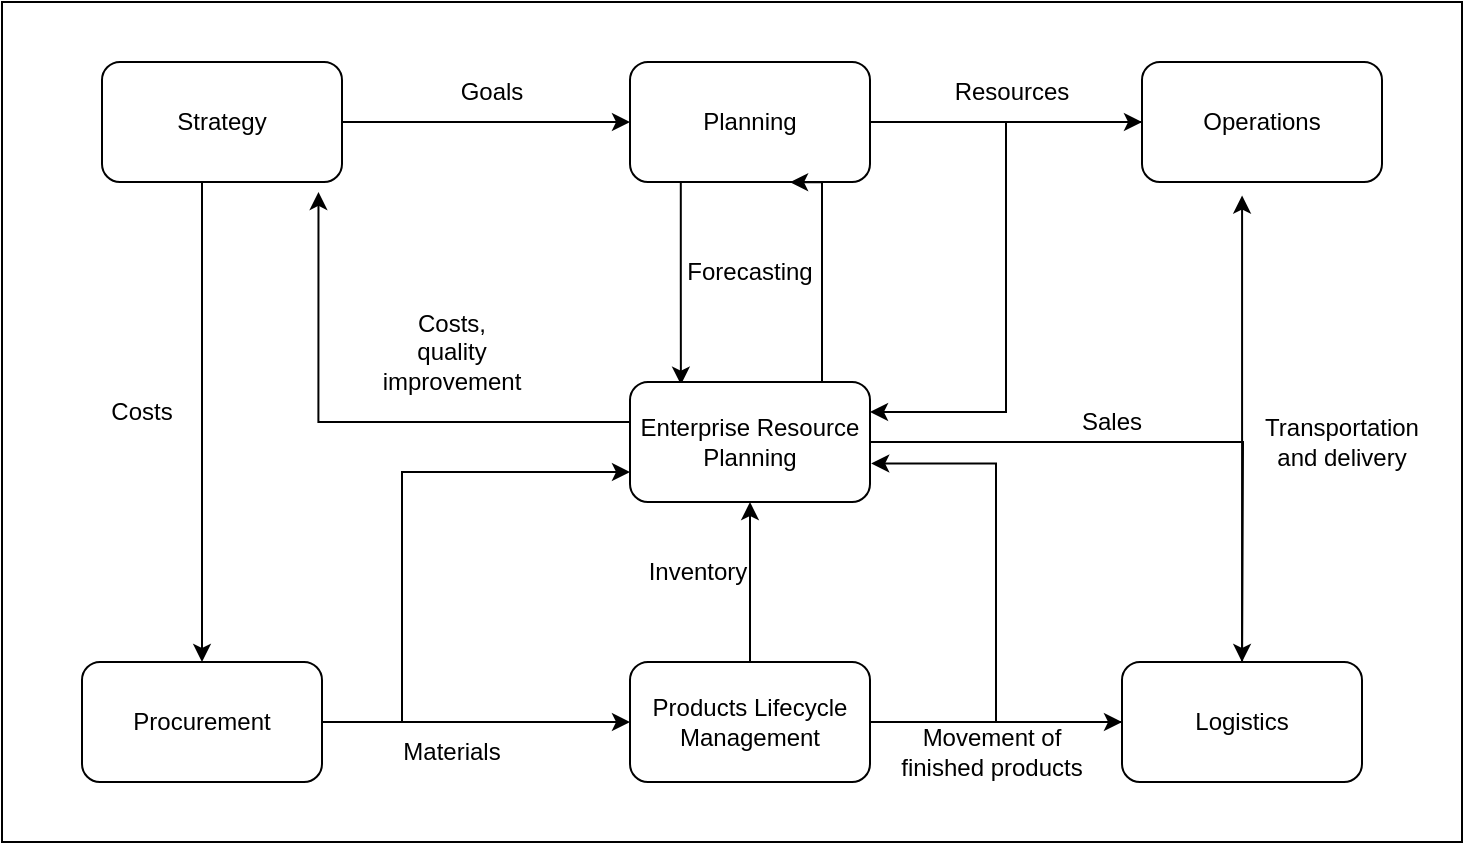 <mxfile version="28.0.4">
  <diagram name="Page-1" id="RFG91nqQHrq2rCqh5LNW">
    <mxGraphModel dx="1042" dy="510" grid="1" gridSize="10" guides="1" tooltips="1" connect="1" arrows="1" fold="1" page="1" pageScale="1" pageWidth="827" pageHeight="1169" math="0" shadow="0">
      <root>
        <mxCell id="0" />
        <mxCell id="1" parent="0" />
        <mxCell id="hU0FTpct08kERLUiqEbZ-2" value="" style="rounded=0;whiteSpace=wrap;html=1;" parent="1" vertex="1">
          <mxGeometry x="40" y="150" width="730" height="420" as="geometry" />
        </mxCell>
        <mxCell id="hU0FTpct08kERLUiqEbZ-5" value="" style="edgeStyle=orthogonalEdgeStyle;rounded=0;orthogonalLoop=1;jettySize=auto;html=1;" parent="1" source="hU0FTpct08kERLUiqEbZ-3" target="hU0FTpct08kERLUiqEbZ-4" edge="1">
          <mxGeometry relative="1" as="geometry" />
        </mxCell>
        <mxCell id="HoA-zwtDn_BUg8EGvlk8-13" style="edgeStyle=orthogonalEdgeStyle;rounded=0;orthogonalLoop=1;jettySize=auto;html=1;" parent="1" source="hU0FTpct08kERLUiqEbZ-3" target="hU0FTpct08kERLUiqEbZ-10" edge="1">
          <mxGeometry relative="1" as="geometry">
            <Array as="points">
              <mxPoint x="140" y="300" />
              <mxPoint x="140" y="300" />
            </Array>
          </mxGeometry>
        </mxCell>
        <mxCell id="hU0FTpct08kERLUiqEbZ-3" value="Strategy " style="rounded=1;whiteSpace=wrap;html=1;" parent="1" vertex="1">
          <mxGeometry x="90" y="180" width="120" height="60" as="geometry" />
        </mxCell>
        <mxCell id="hU0FTpct08kERLUiqEbZ-11" value="" style="edgeStyle=orthogonalEdgeStyle;rounded=0;orthogonalLoop=1;jettySize=auto;html=1;" parent="1" source="hU0FTpct08kERLUiqEbZ-4" target="hU0FTpct08kERLUiqEbZ-6" edge="1">
          <mxGeometry relative="1" as="geometry" />
        </mxCell>
        <mxCell id="HoA-zwtDn_BUg8EGvlk8-5" style="edgeStyle=orthogonalEdgeStyle;rounded=0;orthogonalLoop=1;jettySize=auto;html=1;entryX=0.212;entryY=0.022;entryDx=0;entryDy=0;entryPerimeter=0;" parent="1" source="hU0FTpct08kERLUiqEbZ-4" target="hU0FTpct08kERLUiqEbZ-17" edge="1">
          <mxGeometry relative="1" as="geometry">
            <Array as="points">
              <mxPoint x="379" y="290" />
            </Array>
          </mxGeometry>
        </mxCell>
        <mxCell id="hU0FTpct08kERLUiqEbZ-4" value="&lt;div&gt;Planning &lt;/div&gt;" style="rounded=1;whiteSpace=wrap;html=1;" parent="1" vertex="1">
          <mxGeometry x="354" y="180" width="120" height="60" as="geometry" />
        </mxCell>
        <mxCell id="HoA-zwtDn_BUg8EGvlk8-9" style="edgeStyle=orthogonalEdgeStyle;rounded=0;orthogonalLoop=1;jettySize=auto;html=1;entryX=1;entryY=0.25;entryDx=0;entryDy=0;" parent="1" source="hU0FTpct08kERLUiqEbZ-6" target="hU0FTpct08kERLUiqEbZ-17" edge="1">
          <mxGeometry relative="1" as="geometry" />
        </mxCell>
        <mxCell id="hU0FTpct08kERLUiqEbZ-6" value="Operations " style="rounded=1;whiteSpace=wrap;html=1;" parent="1" vertex="1">
          <mxGeometry x="610" y="180" width="120" height="60" as="geometry" />
        </mxCell>
        <mxCell id="hU0FTpct08kERLUiqEbZ-8" value="Logistics" style="rounded=1;whiteSpace=wrap;html=1;" parent="1" vertex="1">
          <mxGeometry x="600" y="480" width="120" height="60" as="geometry" />
        </mxCell>
        <mxCell id="HoA-zwtDn_BUg8EGvlk8-22" value="" style="edgeStyle=orthogonalEdgeStyle;rounded=0;orthogonalLoop=1;jettySize=auto;html=1;" parent="1" source="hU0FTpct08kERLUiqEbZ-9" target="hU0FTpct08kERLUiqEbZ-17" edge="1">
          <mxGeometry relative="1" as="geometry" />
        </mxCell>
        <mxCell id="HoA-zwtDn_BUg8EGvlk8-31" style="edgeStyle=orthogonalEdgeStyle;rounded=0;orthogonalLoop=1;jettySize=auto;html=1;" parent="1" source="hU0FTpct08kERLUiqEbZ-9" target="hU0FTpct08kERLUiqEbZ-8" edge="1">
          <mxGeometry relative="1" as="geometry" />
        </mxCell>
        <mxCell id="hU0FTpct08kERLUiqEbZ-9" value="Products Lifecycle Management " style="rounded=1;whiteSpace=wrap;html=1;" parent="1" vertex="1">
          <mxGeometry x="354" y="480" width="120" height="60" as="geometry" />
        </mxCell>
        <mxCell id="HoA-zwtDn_BUg8EGvlk8-17" style="edgeStyle=orthogonalEdgeStyle;rounded=0;orthogonalLoop=1;jettySize=auto;html=1;entryX=0;entryY=0.75;entryDx=0;entryDy=0;" parent="1" source="hU0FTpct08kERLUiqEbZ-10" target="hU0FTpct08kERLUiqEbZ-17" edge="1">
          <mxGeometry relative="1" as="geometry">
            <Array as="points">
              <mxPoint x="240" y="510" />
              <mxPoint x="240" y="385" />
            </Array>
          </mxGeometry>
        </mxCell>
        <mxCell id="HoA-zwtDn_BUg8EGvlk8-19" style="edgeStyle=orthogonalEdgeStyle;rounded=0;orthogonalLoop=1;jettySize=auto;html=1;" parent="1" source="hU0FTpct08kERLUiqEbZ-10" target="hU0FTpct08kERLUiqEbZ-9" edge="1">
          <mxGeometry relative="1" as="geometry" />
        </mxCell>
        <mxCell id="hU0FTpct08kERLUiqEbZ-10" value="Procurement" style="rounded=1;whiteSpace=wrap;html=1;" parent="1" vertex="1">
          <mxGeometry x="80" y="480" width="120" height="60" as="geometry" />
        </mxCell>
        <mxCell id="HoA-zwtDn_BUg8EGvlk8-6" style="edgeStyle=orthogonalEdgeStyle;rounded=0;orthogonalLoop=1;jettySize=auto;html=1;entryX=0.667;entryY=1.002;entryDx=0;entryDy=0;entryPerimeter=0;" parent="1" source="hU0FTpct08kERLUiqEbZ-17" target="hU0FTpct08kERLUiqEbZ-4" edge="1">
          <mxGeometry relative="1" as="geometry">
            <Array as="points">
              <mxPoint x="450" y="240" />
            </Array>
          </mxGeometry>
        </mxCell>
        <mxCell id="HoA-zwtDn_BUg8EGvlk8-30" style="edgeStyle=orthogonalEdgeStyle;rounded=0;orthogonalLoop=1;jettySize=auto;html=1;" parent="1" source="hU0FTpct08kERLUiqEbZ-17" edge="1">
          <mxGeometry relative="1" as="geometry">
            <mxPoint x="660" y="480" as="targetPoint" />
          </mxGeometry>
        </mxCell>
        <mxCell id="hU0FTpct08kERLUiqEbZ-17" value="Enterprise Resource Planning " style="rounded=1;whiteSpace=wrap;html=1;" parent="1" vertex="1">
          <mxGeometry x="354" y="340" width="120" height="60" as="geometry" />
        </mxCell>
        <mxCell id="HoA-zwtDn_BUg8EGvlk8-1" value="Goals" style="text;html=1;align=center;verticalAlign=middle;whiteSpace=wrap;rounded=0;" parent="1" vertex="1">
          <mxGeometry x="200" y="180" width="170" height="30" as="geometry" />
        </mxCell>
        <mxCell id="HoA-zwtDn_BUg8EGvlk8-2" value="Forecasting" style="text;html=1;align=center;verticalAlign=middle;whiteSpace=wrap;rounded=0;" parent="1" vertex="1">
          <mxGeometry x="384" y="270" width="60" height="30" as="geometry" />
        </mxCell>
        <mxCell id="HoA-zwtDn_BUg8EGvlk8-7" value="Resources" style="text;html=1;align=center;verticalAlign=middle;whiteSpace=wrap;rounded=0;" parent="1" vertex="1">
          <mxGeometry x="460" y="180" width="170" height="30" as="geometry" />
        </mxCell>
        <mxCell id="HoA-zwtDn_BUg8EGvlk8-11" style="edgeStyle=orthogonalEdgeStyle;rounded=0;orthogonalLoop=1;jettySize=auto;html=1;entryX=0.902;entryY=1.083;entryDx=0;entryDy=0;entryPerimeter=0;" parent="1" source="hU0FTpct08kERLUiqEbZ-17" target="hU0FTpct08kERLUiqEbZ-3" edge="1">
          <mxGeometry relative="1" as="geometry">
            <Array as="points">
              <mxPoint x="198" y="360" />
            </Array>
          </mxGeometry>
        </mxCell>
        <mxCell id="HoA-zwtDn_BUg8EGvlk8-14" value="Costs" style="text;html=1;align=center;verticalAlign=middle;whiteSpace=wrap;rounded=0;" parent="1" vertex="1">
          <mxGeometry x="80" y="340" width="60" height="30" as="geometry" />
        </mxCell>
        <mxCell id="HoA-zwtDn_BUg8EGvlk8-20" value="Materials" style="text;html=1;align=center;verticalAlign=middle;whiteSpace=wrap;rounded=0;" parent="1" vertex="1">
          <mxGeometry x="200" y="510" width="130" height="30" as="geometry" />
        </mxCell>
        <mxCell id="HoA-zwtDn_BUg8EGvlk8-23" value="Inventory" style="text;html=1;align=center;verticalAlign=middle;whiteSpace=wrap;rounded=0;" parent="1" vertex="1">
          <mxGeometry x="330" y="420" width="116" height="30" as="geometry" />
        </mxCell>
        <mxCell id="HoA-zwtDn_BUg8EGvlk8-24" style="edgeStyle=orthogonalEdgeStyle;rounded=0;orthogonalLoop=1;jettySize=auto;html=1;entryX=0.417;entryY=1.113;entryDx=0;entryDy=0;entryPerimeter=0;" parent="1" source="hU0FTpct08kERLUiqEbZ-8" target="hU0FTpct08kERLUiqEbZ-6" edge="1">
          <mxGeometry relative="1" as="geometry" />
        </mxCell>
        <mxCell id="HoA-zwtDn_BUg8EGvlk8-25" value="Transportation and delivery" style="text;html=1;align=center;verticalAlign=middle;whiteSpace=wrap;rounded=0;" parent="1" vertex="1">
          <mxGeometry x="680" y="355" width="60" height="30" as="geometry" />
        </mxCell>
        <mxCell id="HoA-zwtDn_BUg8EGvlk8-26" style="edgeStyle=orthogonalEdgeStyle;rounded=0;orthogonalLoop=1;jettySize=auto;html=1;entryX=1.005;entryY=0.679;entryDx=0;entryDy=0;entryPerimeter=0;" parent="1" source="hU0FTpct08kERLUiqEbZ-8" target="hU0FTpct08kERLUiqEbZ-17" edge="1">
          <mxGeometry relative="1" as="geometry" />
        </mxCell>
        <mxCell id="HoA-zwtDn_BUg8EGvlk8-27" value="&lt;div&gt;Sales&lt;/div&gt;" style="text;html=1;align=center;verticalAlign=middle;whiteSpace=wrap;rounded=0;" parent="1" vertex="1">
          <mxGeometry x="530" y="345" width="130" height="30" as="geometry" />
        </mxCell>
        <mxCell id="HoA-zwtDn_BUg8EGvlk8-32" value="Movement of finished products" style="text;html=1;align=center;verticalAlign=middle;whiteSpace=wrap;rounded=0;" parent="1" vertex="1">
          <mxGeometry x="480" y="510" width="110" height="30" as="geometry" />
        </mxCell>
        <mxCell id="n8gKTEWOLoxcFfo1IYt_-1" value="Costs, quality improvement" style="text;html=1;align=center;verticalAlign=middle;whiteSpace=wrap;rounded=0;" vertex="1" parent="1">
          <mxGeometry x="235" y="310" width="60" height="30" as="geometry" />
        </mxCell>
      </root>
    </mxGraphModel>
  </diagram>
</mxfile>
